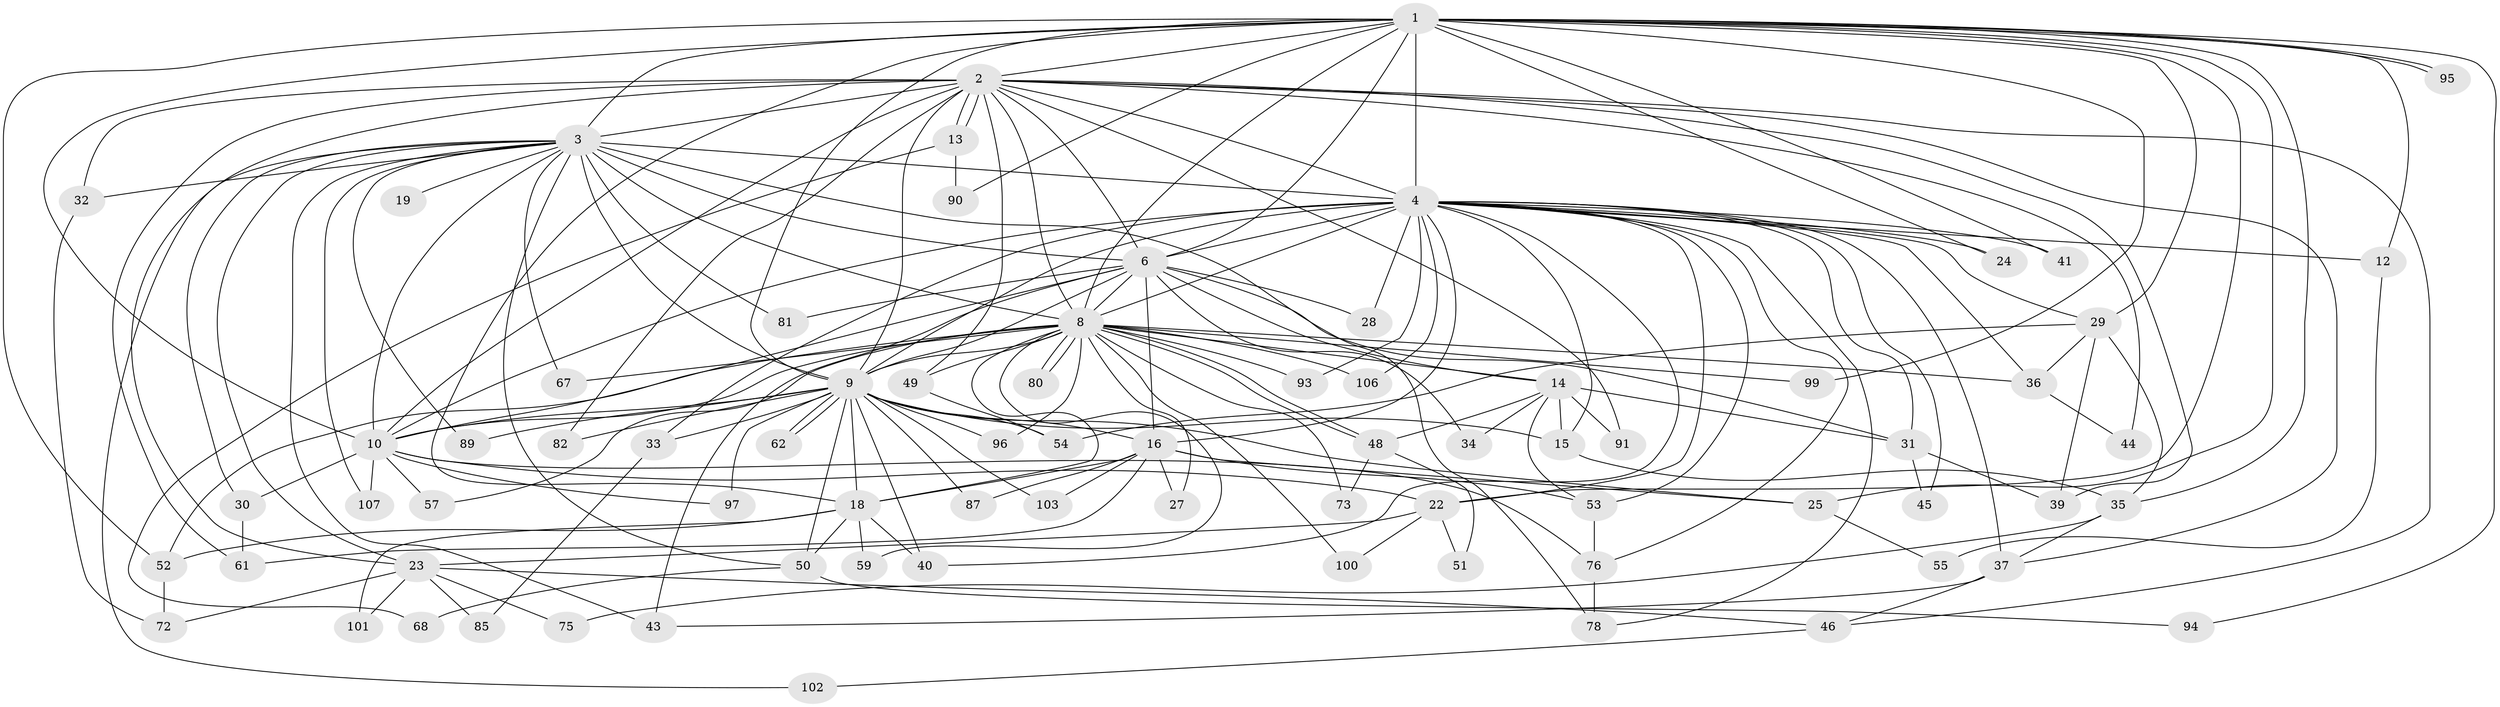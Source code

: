 // original degree distribution, {24: 0.009345794392523364, 21: 0.009345794392523364, 15: 0.009345794392523364, 19: 0.009345794392523364, 18: 0.018691588785046728, 17: 0.009345794392523364, 26: 0.009345794392523364, 25: 0.009345794392523364, 16: 0.009345794392523364, 3: 0.205607476635514, 4: 0.09345794392523364, 7: 0.009345794392523364, 9: 0.009345794392523364, 5: 0.04672897196261682, 2: 0.5046728971962616, 6: 0.037383177570093455}
// Generated by graph-tools (version 1.1) at 2025/41/03/06/25 10:41:35]
// undirected, 76 vertices, 187 edges
graph export_dot {
graph [start="1"]
  node [color=gray90,style=filled];
  1 [super="+26"];
  2 [super="+11"];
  3 [super="+5"];
  4 [super="+7"];
  6 [super="+71"];
  8 [super="+20"];
  9 [super="+17"];
  10 [super="+69"];
  12;
  13;
  14 [super="+74"];
  15;
  16 [super="+77"];
  18 [super="+21"];
  19;
  22 [super="+84"];
  23 [super="+47"];
  24;
  25 [super="+42"];
  27;
  28;
  29;
  30;
  31 [super="+66"];
  32;
  33;
  34;
  35 [super="+60"];
  36 [super="+104"];
  37 [super="+38"];
  39 [super="+88"];
  40 [super="+58"];
  41;
  43 [super="+63"];
  44;
  45;
  46 [super="+92"];
  48 [super="+86"];
  49;
  50 [super="+56"];
  51;
  52 [super="+64"];
  53 [super="+98"];
  54 [super="+70"];
  55;
  57;
  59;
  61 [super="+65"];
  62;
  67;
  68;
  72 [super="+79"];
  73;
  75;
  76 [super="+83"];
  78 [super="+105"];
  80;
  81;
  82;
  85;
  87;
  89;
  90;
  91;
  93;
  94;
  95;
  96;
  97;
  99;
  100;
  101;
  102;
  103;
  106;
  107;
  1 -- 2;
  1 -- 3 [weight=2];
  1 -- 4 [weight=2];
  1 -- 6;
  1 -- 8;
  1 -- 9 [weight=2];
  1 -- 10;
  1 -- 12;
  1 -- 22;
  1 -- 24;
  1 -- 25;
  1 -- 29;
  1 -- 35;
  1 -- 41;
  1 -- 52;
  1 -- 90;
  1 -- 94;
  1 -- 95;
  1 -- 95;
  1 -- 99;
  1 -- 18;
  2 -- 3 [weight=3];
  2 -- 4 [weight=2];
  2 -- 6;
  2 -- 8;
  2 -- 9;
  2 -- 10;
  2 -- 13;
  2 -- 13;
  2 -- 23;
  2 -- 32;
  2 -- 44;
  2 -- 49;
  2 -- 61;
  2 -- 82;
  2 -- 91;
  2 -- 46;
  2 -- 37;
  2 -- 39;
  3 -- 4 [weight=4];
  3 -- 6 [weight=2];
  3 -- 8 [weight=2];
  3 -- 9 [weight=2];
  3 -- 10 [weight=3];
  3 -- 19 [weight=2];
  3 -- 30;
  3 -- 32;
  3 -- 81;
  3 -- 102;
  3 -- 107;
  3 -- 67;
  3 -- 78;
  3 -- 23;
  3 -- 89;
  3 -- 43;
  3 -- 50;
  4 -- 6 [weight=2];
  4 -- 8 [weight=2];
  4 -- 9 [weight=2];
  4 -- 10 [weight=2];
  4 -- 15;
  4 -- 24;
  4 -- 33;
  4 -- 36;
  4 -- 40;
  4 -- 41;
  4 -- 45;
  4 -- 78;
  4 -- 12;
  4 -- 28;
  4 -- 93;
  4 -- 29;
  4 -- 31;
  4 -- 37;
  4 -- 106;
  4 -- 53;
  4 -- 22;
  4 -- 76;
  4 -- 16;
  6 -- 8;
  6 -- 9;
  6 -- 10 [weight=2];
  6 -- 14;
  6 -- 16;
  6 -- 28;
  6 -- 34;
  6 -- 43;
  6 -- 81;
  6 -- 31;
  8 -- 9;
  8 -- 10 [weight=2];
  8 -- 14;
  8 -- 18;
  8 -- 27;
  8 -- 48;
  8 -- 48;
  8 -- 49;
  8 -- 59;
  8 -- 67;
  8 -- 73;
  8 -- 80;
  8 -- 80;
  8 -- 93;
  8 -- 96;
  8 -- 99;
  8 -- 100;
  8 -- 106;
  8 -- 36;
  8 -- 57;
  8 -- 52;
  9 -- 10;
  9 -- 15;
  9 -- 16;
  9 -- 18;
  9 -- 33;
  9 -- 50;
  9 -- 54;
  9 -- 62;
  9 -- 62;
  9 -- 82;
  9 -- 87;
  9 -- 89;
  9 -- 96;
  9 -- 97;
  9 -- 103;
  9 -- 25;
  9 -- 40;
  10 -- 22;
  10 -- 30;
  10 -- 57;
  10 -- 107;
  10 -- 97;
  10 -- 76;
  12 -- 55;
  13 -- 68;
  13 -- 90;
  14 -- 31;
  14 -- 34;
  14 -- 53;
  14 -- 91;
  14 -- 15;
  14 -- 48;
  15 -- 35;
  16 -- 25;
  16 -- 27;
  16 -- 53;
  16 -- 61;
  16 -- 87;
  16 -- 18;
  16 -- 103;
  18 -- 50;
  18 -- 101;
  18 -- 52;
  18 -- 40;
  18 -- 59;
  22 -- 51;
  22 -- 100;
  22 -- 23;
  23 -- 46;
  23 -- 72;
  23 -- 85;
  23 -- 75;
  23 -- 101;
  25 -- 55;
  29 -- 35;
  29 -- 39;
  29 -- 54;
  29 -- 36;
  30 -- 61;
  31 -- 39;
  31 -- 45;
  32 -- 72;
  33 -- 85;
  35 -- 37;
  35 -- 75;
  36 -- 44;
  37 -- 46;
  37 -- 43;
  46 -- 102;
  48 -- 51;
  48 -- 73;
  49 -- 54;
  50 -- 68;
  50 -- 94;
  52 -- 72;
  53 -- 76;
  76 -- 78;
}
